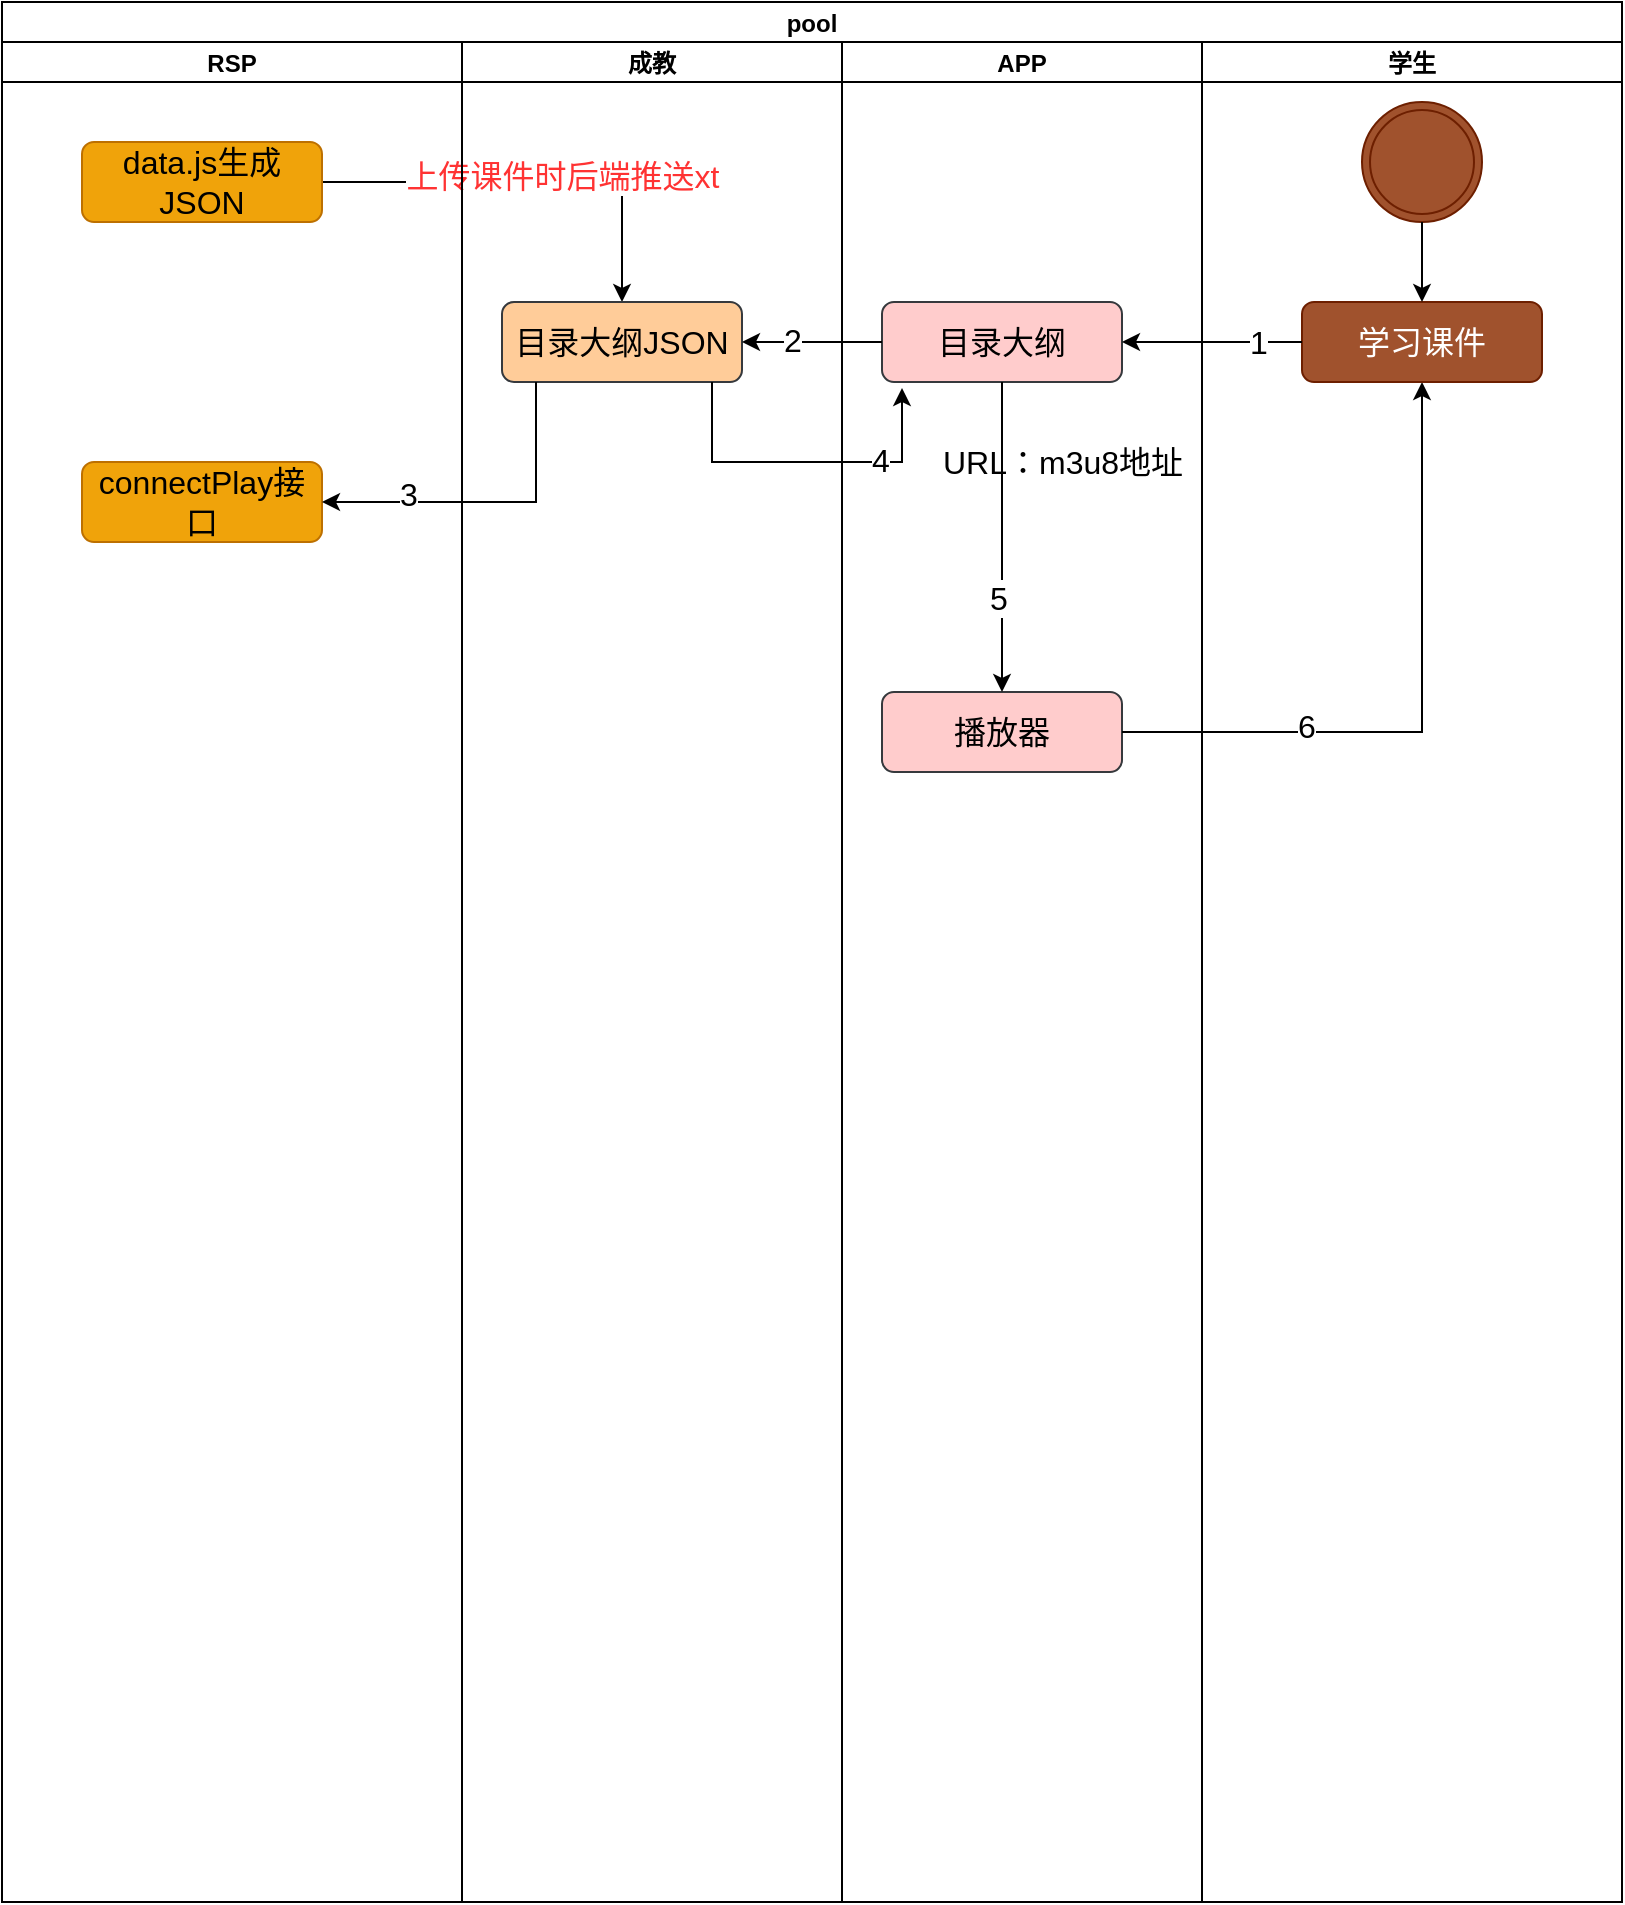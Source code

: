 <mxfile version="17.4.2" type="github" pages="2">
  <diagram id="uru9vWaJZVy2WStaJyd-" name="中心化前">
    <mxGraphModel dx="1182" dy="732" grid="1" gridSize="10" guides="1" tooltips="1" connect="1" arrows="1" fold="1" page="1" pageScale="1" pageWidth="850" pageHeight="1100" math="0" shadow="0">
      <root>
        <mxCell id="0" />
        <mxCell id="1" parent="0" />
        <mxCell id="kRNR0OF8YTdY22zpzSEZ-10" value="pool" style="swimlane;childLayout=stackLayout;resizeParent=1;resizeParentMax=0;startSize=20;" parent="1" vertex="1">
          <mxGeometry x="90" y="130" width="810" height="950" as="geometry" />
        </mxCell>
        <mxCell id="kRNR0OF8YTdY22zpzSEZ-11" value="RSP" style="swimlane;startSize=20;" parent="kRNR0OF8YTdY22zpzSEZ-10" vertex="1">
          <mxGeometry y="20" width="230" height="930" as="geometry" />
        </mxCell>
        <mxCell id="kRNR0OF8YTdY22zpzSEZ-32" value="connectPlay接口" style="rounded=1;whiteSpace=wrap;html=1;fontSize=16;fillColor=#f0a30a;fontColor=#000000;strokeColor=#BD7000;" parent="kRNR0OF8YTdY22zpzSEZ-11" vertex="1">
          <mxGeometry x="40" y="210" width="120" height="40" as="geometry" />
        </mxCell>
        <mxCell id="O9fULcuAvFOEzsl4sqG0-2" value="" style="endArrow=classic;html=1;rounded=0;fontSize=16;fontColor=#FF3333;entryX=0.5;entryY=0;entryDx=0;entryDy=0;" edge="1" parent="kRNR0OF8YTdY22zpzSEZ-11" target="kRNR0OF8YTdY22zpzSEZ-24">
          <mxGeometry width="50" height="50" relative="1" as="geometry">
            <mxPoint x="160" y="70" as="sourcePoint" />
            <mxPoint x="210" y="20" as="targetPoint" />
            <Array as="points">
              <mxPoint x="310" y="70" />
            </Array>
          </mxGeometry>
        </mxCell>
        <mxCell id="KUBY9VWFVFdGw8IkFwU1-2" value="上传课件时后端推送xt" style="edgeLabel;html=1;align=center;verticalAlign=middle;resizable=0;points=[];fontSize=16;fontColor=#FF3333;" vertex="1" connectable="0" parent="O9fULcuAvFOEzsl4sqG0-2">
          <mxGeometry x="0.143" y="3" relative="1" as="geometry">
            <mxPoint as="offset" />
          </mxGeometry>
        </mxCell>
        <mxCell id="kRNR0OF8YTdY22zpzSEZ-12" value="成教" style="swimlane;startSize=20;" parent="kRNR0OF8YTdY22zpzSEZ-10" vertex="1">
          <mxGeometry x="230" y="20" width="190" height="930" as="geometry" />
        </mxCell>
        <mxCell id="kRNR0OF8YTdY22zpzSEZ-24" value="目录大纲JSON" style="rounded=1;whiteSpace=wrap;html=1;fontSize=16;fillColor=#ffcc99;strokeColor=#36393d;" parent="kRNR0OF8YTdY22zpzSEZ-12" vertex="1">
          <mxGeometry x="20" y="130" width="120" height="40" as="geometry" />
        </mxCell>
        <mxCell id="kRNR0OF8YTdY22zpzSEZ-13" value="APP" style="swimlane;startSize=20;" parent="kRNR0OF8YTdY22zpzSEZ-10" vertex="1">
          <mxGeometry x="420" y="20" width="180" height="930" as="geometry">
            <mxRectangle x="230" y="20" width="30" height="680" as="alternateBounds" />
          </mxGeometry>
        </mxCell>
        <mxCell id="kRNR0OF8YTdY22zpzSEZ-22" value="目录大纲" style="rounded=1;whiteSpace=wrap;html=1;fontSize=16;fillColor=#ffcccc;strokeColor=#36393d;" parent="kRNR0OF8YTdY22zpzSEZ-13" vertex="1">
          <mxGeometry x="20" y="130" width="120" height="40" as="geometry" />
        </mxCell>
        <mxCell id="kRNR0OF8YTdY22zpzSEZ-25" value="播放器" style="rounded=1;whiteSpace=wrap;html=1;fontSize=16;fillColor=#ffcccc;strokeColor=#36393d;" parent="kRNR0OF8YTdY22zpzSEZ-13" vertex="1">
          <mxGeometry x="20" y="325" width="120" height="40" as="geometry" />
        </mxCell>
        <mxCell id="kRNR0OF8YTdY22zpzSEZ-26" value="" style="endArrow=classic;html=1;rounded=0;fontSize=16;entryX=0.5;entryY=0;entryDx=0;entryDy=0;" parent="kRNR0OF8YTdY22zpzSEZ-13" target="kRNR0OF8YTdY22zpzSEZ-25" edge="1">
          <mxGeometry width="50" height="50" relative="1" as="geometry">
            <mxPoint x="80" y="170" as="sourcePoint" />
            <mxPoint x="130" y="120" as="targetPoint" />
          </mxGeometry>
        </mxCell>
        <mxCell id="1svYh-Q59Pr18d9B5f4D-5" value="5" style="edgeLabel;html=1;align=center;verticalAlign=middle;resizable=0;points=[];fontSize=16;fontColor=#000000;" parent="kRNR0OF8YTdY22zpzSEZ-26" vertex="1" connectable="0">
          <mxGeometry x="0.394" y="-2" relative="1" as="geometry">
            <mxPoint as="offset" />
          </mxGeometry>
        </mxCell>
        <mxCell id="kRNR0OF8YTdY22zpzSEZ-27" value="URL：m3u8地址" style="text;html=1;align=center;verticalAlign=middle;resizable=0;points=[];autosize=1;strokeColor=none;fillColor=none;fontSize=16;" parent="kRNR0OF8YTdY22zpzSEZ-13" vertex="1">
          <mxGeometry x="40" y="200" width="140" height="20" as="geometry" />
        </mxCell>
        <mxCell id="kRNR0OF8YTdY22zpzSEZ-29" value="" style="endArrow=classic;html=1;rounded=0;fontSize=16;entryX=1;entryY=0.5;entryDx=0;entryDy=0;" parent="kRNR0OF8YTdY22zpzSEZ-13" target="kRNR0OF8YTdY22zpzSEZ-24" edge="1">
          <mxGeometry width="50" height="50" relative="1" as="geometry">
            <mxPoint x="20" y="150" as="sourcePoint" />
            <mxPoint x="70" y="100" as="targetPoint" />
          </mxGeometry>
        </mxCell>
        <mxCell id="1svYh-Q59Pr18d9B5f4D-2" value="2" style="edgeLabel;html=1;align=center;verticalAlign=middle;resizable=0;points=[];fontSize=16;fontColor=#000000;" parent="kRNR0OF8YTdY22zpzSEZ-29" vertex="1" connectable="0">
          <mxGeometry x="0.286" y="-1" relative="1" as="geometry">
            <mxPoint as="offset" />
          </mxGeometry>
        </mxCell>
        <mxCell id="kRNR0OF8YTdY22zpzSEZ-33" value="" style="endArrow=classic;html=1;rounded=0;fontSize=16;entryX=1;entryY=0.5;entryDx=0;entryDy=0;" parent="kRNR0OF8YTdY22zpzSEZ-10" target="kRNR0OF8YTdY22zpzSEZ-32" edge="1">
          <mxGeometry width="50" height="50" relative="1" as="geometry">
            <mxPoint x="267" y="190" as="sourcePoint" />
            <mxPoint x="370" y="240" as="targetPoint" />
            <Array as="points">
              <mxPoint x="267" y="250" />
            </Array>
          </mxGeometry>
        </mxCell>
        <mxCell id="1svYh-Q59Pr18d9B5f4D-1" value="3" style="edgeLabel;html=1;align=center;verticalAlign=middle;resizable=0;points=[];fontSize=16;fontColor=#000000;" parent="kRNR0OF8YTdY22zpzSEZ-33" vertex="1" connectable="0">
          <mxGeometry x="0.485" y="-4" relative="1" as="geometry">
            <mxPoint as="offset" />
          </mxGeometry>
        </mxCell>
        <mxCell id="kRNR0OF8YTdY22zpzSEZ-31" value="" style="endArrow=classic;html=1;rounded=0;fontSize=16;entryX=0.5;entryY=1;entryDx=0;entryDy=0;exitX=1;exitY=0.5;exitDx=0;exitDy=0;" parent="kRNR0OF8YTdY22zpzSEZ-10" source="kRNR0OF8YTdY22zpzSEZ-25" target="kRNR0OF8YTdY22zpzSEZ-21" edge="1">
          <mxGeometry width="50" height="50" relative="1" as="geometry">
            <mxPoint x="530" y="190" as="sourcePoint" />
            <mxPoint x="580" y="140" as="targetPoint" />
            <Array as="points">
              <mxPoint x="710" y="365" />
              <mxPoint x="710" y="210" />
            </Array>
          </mxGeometry>
        </mxCell>
        <mxCell id="1svYh-Q59Pr18d9B5f4D-4" value="6" style="edgeLabel;html=1;align=center;verticalAlign=middle;resizable=0;points=[];fontSize=16;fontColor=#000000;" parent="kRNR0OF8YTdY22zpzSEZ-31" vertex="1" connectable="0">
          <mxGeometry x="-0.434" y="3" relative="1" as="geometry">
            <mxPoint as="offset" />
          </mxGeometry>
        </mxCell>
        <mxCell id="kRNR0OF8YTdY22zpzSEZ-19" value="学生" style="swimlane;startSize=20;" parent="kRNR0OF8YTdY22zpzSEZ-10" vertex="1">
          <mxGeometry x="600" y="20" width="210" height="930" as="geometry" />
        </mxCell>
        <mxCell id="kRNR0OF8YTdY22zpzSEZ-21" value="学习课件" style="rounded=1;whiteSpace=wrap;html=1;fontSize=16;fillColor=#a0522d;fontColor=#ffffff;strokeColor=#6D1F00;" parent="kRNR0OF8YTdY22zpzSEZ-19" vertex="1">
          <mxGeometry x="50" y="130" width="120" height="40" as="geometry" />
        </mxCell>
        <mxCell id="kRNR0OF8YTdY22zpzSEZ-23" value="" style="endArrow=classic;html=1;rounded=0;entryX=1;entryY=0.5;entryDx=0;entryDy=0;" parent="kRNR0OF8YTdY22zpzSEZ-19" target="kRNR0OF8YTdY22zpzSEZ-22" edge="1">
          <mxGeometry width="50" height="50" relative="1" as="geometry">
            <mxPoint x="50" y="150" as="sourcePoint" />
            <mxPoint x="100" y="100" as="targetPoint" />
          </mxGeometry>
        </mxCell>
        <mxCell id="1svYh-Q59Pr18d9B5f4D-3" value="1" style="edgeLabel;html=1;align=center;verticalAlign=middle;resizable=0;points=[];fontSize=16;fontColor=#000000;" parent="kRNR0OF8YTdY22zpzSEZ-23" vertex="1" connectable="0">
          <mxGeometry x="-0.511" relative="1" as="geometry">
            <mxPoint as="offset" />
          </mxGeometry>
        </mxCell>
        <mxCell id="sdYNH2YNu2w2Xoyuo1pE-1" value="" style="ellipse;shape=doubleEllipse;whiteSpace=wrap;html=1;aspect=fixed;fontSize=16;fillColor=#a0522d;fontColor=#ffffff;strokeColor=#6D1F00;" vertex="1" parent="kRNR0OF8YTdY22zpzSEZ-19">
          <mxGeometry x="80" y="30" width="60" height="60" as="geometry" />
        </mxCell>
        <mxCell id="sdYNH2YNu2w2Xoyuo1pE-2" value="" style="endArrow=classic;html=1;rounded=0;fontSize=16;fontColor=#FF3333;" edge="1" parent="kRNR0OF8YTdY22zpzSEZ-19" target="kRNR0OF8YTdY22zpzSEZ-21">
          <mxGeometry width="50" height="50" relative="1" as="geometry">
            <mxPoint x="110" y="90" as="sourcePoint" />
            <mxPoint x="160" y="40" as="targetPoint" />
          </mxGeometry>
        </mxCell>
        <mxCell id="kRNR0OF8YTdY22zpzSEZ-30" value="" style="endArrow=classic;html=1;rounded=0;fontSize=16;exitX=0.875;exitY=1;exitDx=0;exitDy=0;exitPerimeter=0;" parent="1" source="kRNR0OF8YTdY22zpzSEZ-24" edge="1">
          <mxGeometry width="50" height="50" relative="1" as="geometry">
            <mxPoint x="400" y="320" as="sourcePoint" />
            <mxPoint x="540" y="323" as="targetPoint" />
            <Array as="points">
              <mxPoint x="445" y="360" />
              <mxPoint x="470" y="360" />
              <mxPoint x="490" y="360" />
              <mxPoint x="540" y="360" />
            </Array>
          </mxGeometry>
        </mxCell>
        <mxCell id="1svYh-Q59Pr18d9B5f4D-6" value="4" style="edgeLabel;html=1;align=center;verticalAlign=middle;resizable=0;points=[];fontSize=16;fontColor=#000000;" parent="kRNR0OF8YTdY22zpzSEZ-30" vertex="1" connectable="0">
          <mxGeometry x="0.442" y="1" relative="1" as="geometry">
            <mxPoint as="offset" />
          </mxGeometry>
        </mxCell>
        <mxCell id="O9fULcuAvFOEzsl4sqG0-1" value="data.js生成JSON" style="rounded=1;whiteSpace=wrap;html=1;fontSize=16;fillColor=#f0a30a;strokeColor=#BD7000;fontColor=#000000;" vertex="1" parent="1">
          <mxGeometry x="130" y="200" width="120" height="40" as="geometry" />
        </mxCell>
      </root>
    </mxGraphModel>
  </diagram>
  <diagram id="giztfc1IRxYqYgYhi5p3" name="中心化后">
    <mxGraphModel dx="1182" dy="732" grid="1" gridSize="10" guides="1" tooltips="1" connect="1" arrows="1" fold="1" page="1" pageScale="1" pageWidth="850" pageHeight="1100" math="0" shadow="0">
      <root>
        <mxCell id="0" />
        <mxCell id="1" parent="0" />
        <mxCell id="Po8hCObVcjZqqMwq0fd3-1" value="pool" style="swimlane;childLayout=stackLayout;resizeParent=1;resizeParentMax=0;startSize=20;fillColor=#fad7ac;strokeColor=#b46504;" parent="1" vertex="1">
          <mxGeometry x="90" y="130" width="940" height="1461.5" as="geometry" />
        </mxCell>
        <mxCell id="Po8hCObVcjZqqMwq0fd3-2" value="RSP" style="swimlane;startSize=20;fillColor=#f0a30a;fontColor=#000000;strokeColor=#BD7000;" parent="Po8hCObVcjZqqMwq0fd3-1" vertex="1">
          <mxGeometry y="20" width="230" height="1441.5" as="geometry" />
        </mxCell>
        <mxCell id="Po8hCObVcjZqqMwq0fd3-3" value="connectPlay接口" style="rounded=1;whiteSpace=wrap;html=1;fontSize=16;fillColor=#f0a30a;strokeColor=#BD7000;fontColor=#000000;" parent="Po8hCObVcjZqqMwq0fd3-2" vertex="1">
          <mxGeometry x="40" y="210" width="120" height="40" as="geometry" />
        </mxCell>
        <mxCell id="Po8hCObVcjZqqMwq0fd3-4" value="token接口" style="rounded=1;whiteSpace=wrap;html=1;fontSize=16;fillColor=#f0a30a;strokeColor=#BD7000;fontColor=#000000;" parent="Po8hCObVcjZqqMwq0fd3-2" vertex="1">
          <mxGeometry x="40" y="290" width="120" height="40" as="geometry" />
        </mxCell>
        <mxCell id="qkWlC5fajE1eJnTLpv7a-22" value="验证接口" style="rounded=1;whiteSpace=wrap;html=1;fontSize=16;fillColor=#f0a30a;strokeColor=#BD7000;fontColor=#000000;" parent="Po8hCObVcjZqqMwq0fd3-2" vertex="1">
          <mxGeometry x="40" y="570" width="120" height="40" as="geometry" />
        </mxCell>
        <mxCell id="qkWlC5fajE1eJnTLpv7a-25" value="判断" style="rhombus;whiteSpace=wrap;html=1;fontSize=16;fillColor=#f0a30a;strokeColor=#BD7000;fontColor=#000000;" parent="Po8hCObVcjZqqMwq0fd3-2" vertex="1">
          <mxGeometry x="70" y="670" width="80" height="80" as="geometry" />
        </mxCell>
        <mxCell id="qkWlC5fajE1eJnTLpv7a-24" value="" style="endArrow=classic;html=1;rounded=0;fontSize=16;fontColor=#FF3333;exitX=0.558;exitY=1.1;exitDx=0;exitDy=0;exitPerimeter=0;" parent="Po8hCObVcjZqqMwq0fd3-2" source="qkWlC5fajE1eJnTLpv7a-22" target="qkWlC5fajE1eJnTLpv7a-25" edge="1">
          <mxGeometry width="50" height="50" relative="1" as="geometry">
            <mxPoint x="270" y="730" as="sourcePoint" />
            <mxPoint x="320" y="680" as="targetPoint" />
          </mxGeometry>
        </mxCell>
        <mxCell id="qkWlC5fajE1eJnTLpv7a-29" value="" style="endArrow=classic;html=1;rounded=0;fontSize=16;fontColor=#FF3333;entryX=0.724;entryY=1.075;entryDx=0;entryDy=0;entryPerimeter=0;" parent="Po8hCObVcjZqqMwq0fd3-2" target="Po8hCObVcjZqqMwq0fd3-12" edge="1">
          <mxGeometry width="50" height="50" relative="1" as="geometry">
            <mxPoint x="110" y="750" as="sourcePoint" />
            <mxPoint x="640" y="540" as="targetPoint" />
            <Array as="points">
              <mxPoint x="640" y="750" />
            </Array>
          </mxGeometry>
        </mxCell>
        <mxCell id="qkWlC5fajE1eJnTLpv7a-30" value="FASE" style="edgeLabel;html=1;align=center;verticalAlign=middle;resizable=0;points=[];fontSize=16;fontColor=#000000;" parent="qkWlC5fajE1eJnTLpv7a-29" vertex="1" connectable="0">
          <mxGeometry x="-0.552" y="1" relative="1" as="geometry">
            <mxPoint as="offset" />
          </mxGeometry>
        </mxCell>
        <mxCell id="qkWlC5fajE1eJnTLpv7a-31" value="URL：空的播放地址" style="edgeLabel;html=1;align=center;verticalAlign=middle;resizable=0;points=[];fontSize=16;fontColor=#000000;" parent="qkWlC5fajE1eJnTLpv7a-29" vertex="1" connectable="0">
          <mxGeometry x="-0.191" y="2" relative="1" as="geometry">
            <mxPoint as="offset" />
          </mxGeometry>
        </mxCell>
        <mxCell id="txtTSe-9MEZv2fITQQTu-24" value="9" style="edgeLabel;html=1;align=center;verticalAlign=middle;resizable=0;points=[];fontSize=16;" vertex="1" connectable="0" parent="qkWlC5fajE1eJnTLpv7a-29">
          <mxGeometry x="-0.786" y="2" relative="1" as="geometry">
            <mxPoint as="offset" />
          </mxGeometry>
        </mxCell>
        <mxCell id="txtTSe-9MEZv2fITQQTu-5" value="生成token接口" style="rounded=1;whiteSpace=wrap;html=1;fontSize=16;fillColor=#f0a30a;strokeColor=#BD7000;fontColor=#000000;" vertex="1" parent="Po8hCObVcjZqqMwq0fd3-2">
          <mxGeometry x="70" y="910" width="120" height="40" as="geometry" />
        </mxCell>
        <mxCell id="txtTSe-9MEZv2fITQQTu-11" value="data.js生成JSON" style="rounded=1;whiteSpace=wrap;html=1;fontSize=16;fillColor=#f0a30a;strokeColor=#BD7000;fontColor=#000000;" vertex="1" parent="Po8hCObVcjZqqMwq0fd3-2">
          <mxGeometry x="40" y="50" width="120" height="40" as="geometry" />
        </mxCell>
        <mxCell id="txtTSe-9MEZv2fITQQTu-12" value="" style="endArrow=classic;html=1;rounded=0;fontSize=16;entryX=0.5;entryY=0;entryDx=0;entryDy=0;" edge="1" parent="Po8hCObVcjZqqMwq0fd3-2" target="Po8hCObVcjZqqMwq0fd3-7">
          <mxGeometry width="50" height="50" relative="1" as="geometry">
            <mxPoint x="160" y="70" as="sourcePoint" />
            <mxPoint x="310" y="120" as="targetPoint" />
            <Array as="points">
              <mxPoint x="310" y="70" />
            </Array>
          </mxGeometry>
        </mxCell>
        <mxCell id="txtTSe-9MEZv2fITQQTu-13" value="&lt;font color=&quot;#ff3333&quot;&gt;上传课件时后端推送&lt;/font&gt;" style="edgeLabel;html=1;align=center;verticalAlign=middle;resizable=0;points=[];fontSize=16;" vertex="1" connectable="0" parent="txtTSe-9MEZv2fITQQTu-12">
          <mxGeometry x="-0.009" y="2" relative="1" as="geometry">
            <mxPoint as="offset" />
          </mxGeometry>
        </mxCell>
        <mxCell id="Po8hCObVcjZqqMwq0fd3-6" value="成教" style="swimlane;startSize=20;fontSize=14;fillColor=#fad7ac;strokeColor=#b46504;" parent="Po8hCObVcjZqqMwq0fd3-1" vertex="1">
          <mxGeometry x="230" y="20" width="190" height="1441.5" as="geometry" />
        </mxCell>
        <mxCell id="Po8hCObVcjZqqMwq0fd3-7" value="目录大纲JSON" style="rounded=1;whiteSpace=wrap;html=1;fontSize=16;fillColor=#fad7ac;strokeColor=#b46504;" parent="Po8hCObVcjZqqMwq0fd3-6" vertex="1">
          <mxGeometry x="20" y="130" width="120" height="40" as="geometry" />
        </mxCell>
        <mxCell id="qkWlC5fajE1eJnTLpv7a-15" value="" style="endArrow=classic;html=1;rounded=0;fontSize=16;fontColor=#FF3333;entryX=0.85;entryY=-0.075;entryDx=0;entryDy=0;entryPerimeter=0;" parent="Po8hCObVcjZqqMwq0fd3-6" target="qkWlC5fajE1eJnTLpv7a-5" edge="1">
          <mxGeometry width="50" height="50" relative="1" as="geometry">
            <mxPoint x="100" y="175" as="sourcePoint" />
            <mxPoint x="150" y="125" as="targetPoint" />
            <Array as="points">
              <mxPoint x="100" y="200" />
              <mxPoint x="350" y="200" />
              <mxPoint x="350" y="240" />
              <mxPoint x="303" y="240" />
            </Array>
          </mxGeometry>
        </mxCell>
        <mxCell id="txtTSe-9MEZv2fITQQTu-19" value="6" style="edgeLabel;html=1;align=center;verticalAlign=middle;resizable=0;points=[];fontSize=16;" vertex="1" connectable="0" parent="qkWlC5fajE1eJnTLpv7a-15">
          <mxGeometry x="-0.169" y="-1" relative="1" as="geometry">
            <mxPoint as="offset" />
          </mxGeometry>
        </mxCell>
        <mxCell id="txtTSe-9MEZv2fITQQTu-1" value="token接口" style="rounded=1;whiteSpace=wrap;html=1;fontSize=16;fillColor=#fad7ac;strokeColor=#b46504;" vertex="1" parent="Po8hCObVcjZqqMwq0fd3-6">
          <mxGeometry x="35" y="850" width="120" height="40" as="geometry" />
        </mxCell>
        <mxCell id="txtTSe-9MEZv2fITQQTu-6" value="" style="endArrow=classic;html=1;rounded=0;fontSize=16;entryX=0.5;entryY=0;entryDx=0;entryDy=0;" edge="1" parent="Po8hCObVcjZqqMwq0fd3-6" target="txtTSe-9MEZv2fITQQTu-5">
          <mxGeometry width="50" height="50" relative="1" as="geometry">
            <mxPoint x="30" y="870" as="sourcePoint" />
            <mxPoint x="-100" y="880" as="targetPoint" />
            <Array as="points">
              <mxPoint x="-100" y="870" />
            </Array>
          </mxGeometry>
        </mxCell>
        <mxCell id="txtTSe-9MEZv2fITQQTu-26" value="11" style="edgeLabel;html=1;align=center;verticalAlign=middle;resizable=0;points=[];fontSize=16;" vertex="1" connectable="0" parent="txtTSe-9MEZv2fITQQTu-6">
          <mxGeometry x="-0.071" y="2" relative="1" as="geometry">
            <mxPoint as="offset" />
          </mxGeometry>
        </mxCell>
        <mxCell id="txtTSe-9MEZv2fITQQTu-7" value="" style="endArrow=classic;html=1;rounded=0;fontSize=16;entryX=0.5;entryY=1;entryDx=0;entryDy=0;" edge="1" parent="Po8hCObVcjZqqMwq0fd3-6" target="txtTSe-9MEZv2fITQQTu-1">
          <mxGeometry width="50" height="50" relative="1" as="geometry">
            <mxPoint x="-40" y="930" as="sourcePoint" />
            <mxPoint x="10" y="880" as="targetPoint" />
            <Array as="points">
              <mxPoint x="95" y="930" />
            </Array>
          </mxGeometry>
        </mxCell>
        <mxCell id="txtTSe-9MEZv2fITQQTu-27" value="12" style="edgeLabel;html=1;align=center;verticalAlign=middle;resizable=0;points=[];fontSize=16;" vertex="1" connectable="0" parent="txtTSe-9MEZv2fITQQTu-7">
          <mxGeometry x="-0.029" y="1" relative="1" as="geometry">
            <mxPoint as="offset" />
          </mxGeometry>
        </mxCell>
        <mxCell id="Po8hCObVcjZqqMwq0fd3-17" value="" style="endArrow=classic;html=1;rounded=0;fontSize=16;entryX=1;entryY=0.5;entryDx=0;entryDy=0;" parent="Po8hCObVcjZqqMwq0fd3-1" target="Po8hCObVcjZqqMwq0fd3-3" edge="1">
          <mxGeometry width="50" height="50" relative="1" as="geometry">
            <mxPoint x="267" y="190" as="sourcePoint" />
            <mxPoint x="370" y="240" as="targetPoint" />
            <Array as="points">
              <mxPoint x="267" y="250" />
            </Array>
          </mxGeometry>
        </mxCell>
        <mxCell id="txtTSe-9MEZv2fITQQTu-16" value="3" style="edgeLabel;html=1;align=center;verticalAlign=middle;resizable=0;points=[];fontSize=16;" vertex="1" connectable="0" parent="Po8hCObVcjZqqMwq0fd3-17">
          <mxGeometry x="0.533" relative="1" as="geometry">
            <mxPoint as="offset" />
          </mxGeometry>
        </mxCell>
        <mxCell id="Po8hCObVcjZqqMwq0fd3-18" value="" style="endArrow=classic;html=1;rounded=0;fontSize=16;exitX=0.25;exitY=1;exitDx=0;exitDy=0;entryX=1;entryY=0.5;entryDx=0;entryDy=0;" parent="Po8hCObVcjZqqMwq0fd3-1" source="Po8hCObVcjZqqMwq0fd3-7" target="Po8hCObVcjZqqMwq0fd3-4" edge="1">
          <mxGeometry width="50" height="50" relative="1" as="geometry">
            <mxPoint x="300" y="330" as="sourcePoint" />
            <mxPoint x="350" y="280" as="targetPoint" />
            <Array as="points">
              <mxPoint x="280" y="330" />
            </Array>
          </mxGeometry>
        </mxCell>
        <mxCell id="txtTSe-9MEZv2fITQQTu-17" value="4" style="edgeLabel;html=1;align=center;verticalAlign=middle;resizable=0;points=[];fontSize=16;" vertex="1" connectable="0" parent="Po8hCObVcjZqqMwq0fd3-18">
          <mxGeometry x="0.677" y="1" relative="1" as="geometry">
            <mxPoint as="offset" />
          </mxGeometry>
        </mxCell>
        <mxCell id="Po8hCObVcjZqqMwq0fd3-10" value="APP" style="swimlane;startSize=20;fillColor=#fad9d5;strokeColor=#FF3333;" parent="Po8hCObVcjZqqMwq0fd3-1" vertex="1">
          <mxGeometry x="420" y="20" width="310" height="1441.5" as="geometry">
            <mxRectangle x="230" y="20" width="30" height="680" as="alternateBounds" />
          </mxGeometry>
        </mxCell>
        <mxCell id="Po8hCObVcjZqqMwq0fd3-11" value="目录大纲" style="rounded=1;whiteSpace=wrap;html=1;fontSize=16;fillColor=#fad9d5;strokeColor=#ae4132;" parent="Po8hCObVcjZqqMwq0fd3-10" vertex="1">
          <mxGeometry x="170" y="290" width="120" height="40" as="geometry" />
        </mxCell>
        <mxCell id="Po8hCObVcjZqqMwq0fd3-12" value="播放器" style="rounded=1;whiteSpace=wrap;html=1;fontSize=16;fillColor=#fad9d5;strokeColor=#ae4132;" parent="Po8hCObVcjZqqMwq0fd3-10" vertex="1">
          <mxGeometry x="10" y="490" width="290" height="40" as="geometry" />
        </mxCell>
        <mxCell id="qkWlC5fajE1eJnTLpv7a-5" value="token" style="rounded=1;whiteSpace=wrap;html=1;fontSize=16;fillColor=#fad9d5;strokeColor=#ae4132;" parent="Po8hCObVcjZqqMwq0fd3-10" vertex="1">
          <mxGeometry x="9" y="290" width="120" height="40" as="geometry" />
        </mxCell>
        <mxCell id="qkWlC5fajE1eJnTLpv7a-16" value="" style="endArrow=classic;html=1;rounded=0;fontSize=16;fontColor=#FF3333;entryX=0.25;entryY=0;entryDx=0;entryDy=0;" parent="Po8hCObVcjZqqMwq0fd3-10" target="Po8hCObVcjZqqMwq0fd3-11" edge="1">
          <mxGeometry width="50" height="50" relative="1" as="geometry">
            <mxPoint x="160" y="240" as="sourcePoint" />
            <mxPoint x="200" y="280" as="targetPoint" />
            <Array as="points">
              <mxPoint x="160" y="240" />
              <mxPoint x="200" y="240" />
            </Array>
          </mxGeometry>
        </mxCell>
        <mxCell id="qkWlC5fajE1eJnTLpv7a-17" value="" style="endArrow=classic;html=1;rounded=0;fontSize=16;fontColor=#FF3333;" parent="Po8hCObVcjZqqMwq0fd3-10" edge="1">
          <mxGeometry width="50" height="50" relative="1" as="geometry">
            <mxPoint x="90" y="330" as="sourcePoint" />
            <mxPoint x="150" y="490" as="targetPoint" />
            <Array as="points">
              <mxPoint x="90" y="440" />
              <mxPoint x="150" y="440" />
            </Array>
          </mxGeometry>
        </mxCell>
        <mxCell id="qkWlC5fajE1eJnTLpv7a-19" value="token" style="edgeLabel;html=1;align=center;verticalAlign=middle;resizable=0;points=[];fontSize=16;fontColor=#000000;" parent="qkWlC5fajE1eJnTLpv7a-17" vertex="1" connectable="0">
          <mxGeometry x="-0.618" y="-3" relative="1" as="geometry">
            <mxPoint as="offset" />
          </mxGeometry>
        </mxCell>
        <mxCell id="qkWlC5fajE1eJnTLpv7a-18" value="" style="endArrow=classic;html=1;rounded=0;fontSize=16;fontColor=#FF3333;exitX=0.5;exitY=1;exitDx=0;exitDy=0;" parent="Po8hCObVcjZqqMwq0fd3-10" source="Po8hCObVcjZqqMwq0fd3-11" edge="1">
          <mxGeometry width="50" height="50" relative="1" as="geometry">
            <mxPoint x="220" y="425" as="sourcePoint" />
            <mxPoint x="150" y="490" as="targetPoint" />
            <Array as="points">
              <mxPoint x="230" y="440" />
              <mxPoint x="150" y="440" />
            </Array>
          </mxGeometry>
        </mxCell>
        <mxCell id="qkWlC5fajE1eJnTLpv7a-21" value="URL：虚拟的m3u8" style="edgeLabel;html=1;align=center;verticalAlign=middle;resizable=0;points=[];fontSize=16;fontColor=#000000;" parent="qkWlC5fajE1eJnTLpv7a-18" vertex="1" connectable="0">
          <mxGeometry x="-0.708" y="-2" relative="1" as="geometry">
            <mxPoint as="offset" />
          </mxGeometry>
        </mxCell>
        <mxCell id="qkWlC5fajE1eJnTLpv7a-23" value="" style="endArrow=classic;html=1;rounded=0;fontSize=16;fontColor=#FF3333;entryX=1;entryY=0.5;entryDx=0;entryDy=0;" parent="Po8hCObVcjZqqMwq0fd3-10" target="qkWlC5fajE1eJnTLpv7a-22" edge="1">
          <mxGeometry width="50" height="50" relative="1" as="geometry">
            <mxPoint x="150" y="530" as="sourcePoint" />
            <mxPoint x="200" y="480" as="targetPoint" />
            <Array as="points">
              <mxPoint x="150" y="590" />
            </Array>
          </mxGeometry>
        </mxCell>
        <mxCell id="txtTSe-9MEZv2fITQQTu-22" value="8" style="edgeLabel;html=1;align=center;verticalAlign=middle;resizable=0;points=[];fontSize=16;" vertex="1" connectable="0" parent="qkWlC5fajE1eJnTLpv7a-23">
          <mxGeometry x="0.234" relative="1" as="geometry">
            <mxPoint as="offset" />
          </mxGeometry>
        </mxCell>
        <mxCell id="txtTSe-9MEZv2fITQQTu-2" value="" style="endArrow=classic;html=1;rounded=0;entryX=1;entryY=0.5;entryDx=0;entryDy=0;fontSize=16;" edge="1" parent="Po8hCObVcjZqqMwq0fd3-10" target="txtTSe-9MEZv2fITQQTu-1">
          <mxGeometry width="50" height="50" relative="1" as="geometry">
            <mxPoint x="260" y="530" as="sourcePoint" />
            <mxPoint x="310" y="480" as="targetPoint" />
            <Array as="points">
              <mxPoint x="260" y="870" />
            </Array>
          </mxGeometry>
        </mxCell>
        <mxCell id="txtTSe-9MEZv2fITQQTu-4" value="token过期" style="edgeLabel;html=1;align=center;verticalAlign=middle;resizable=0;points=[];fontSize=16;" vertex="1" connectable="0" parent="txtTSe-9MEZv2fITQQTu-2">
          <mxGeometry x="0.729" y="-1" relative="1" as="geometry">
            <mxPoint as="offset" />
          </mxGeometry>
        </mxCell>
        <mxCell id="txtTSe-9MEZv2fITQQTu-25" value="10" style="edgeLabel;html=1;align=center;verticalAlign=middle;resizable=0;points=[];fontSize=16;" vertex="1" connectable="0" parent="txtTSe-9MEZv2fITQQTu-2">
          <mxGeometry x="0.386" y="-2" relative="1" as="geometry">
            <mxPoint as="offset" />
          </mxGeometry>
        </mxCell>
        <mxCell id="txtTSe-9MEZv2fITQQTu-21" value="7" style="text;html=1;strokeColor=none;fillColor=none;align=center;verticalAlign=middle;whiteSpace=wrap;rounded=0;fontSize=16;" vertex="1" parent="Po8hCObVcjZqqMwq0fd3-10">
          <mxGeometry x="140" y="450" width="60" height="30" as="geometry" />
        </mxCell>
        <mxCell id="Po8hCObVcjZqqMwq0fd3-20" value="学生" style="swimlane;startSize=20;fillColor=#a0522d;fontColor=#ffffff;strokeColor=#6D1F00;" parent="Po8hCObVcjZqqMwq0fd3-1" vertex="1">
          <mxGeometry x="730" y="20" width="210" height="1441.5" as="geometry" />
        </mxCell>
        <mxCell id="Po8hCObVcjZqqMwq0fd3-21" value="学习课件" style="rounded=1;whiteSpace=wrap;html=1;fontSize=16;fillColor=#a0522d;fontColor=#ffffff;strokeColor=#6D1F00;" parent="Po8hCObVcjZqqMwq0fd3-20" vertex="1">
          <mxGeometry x="60" y="170" width="120" height="40" as="geometry" />
        </mxCell>
        <mxCell id="qkWlC5fajE1eJnTLpv7a-13" value="" style="endArrow=classic;html=1;rounded=0;fontSize=16;fontColor=#FF3333;entryX=0.75;entryY=0;entryDx=0;entryDy=0;" parent="Po8hCObVcjZqqMwq0fd3-20" target="Po8hCObVcjZqqMwq0fd3-11" edge="1">
          <mxGeometry width="50" height="50" relative="1" as="geometry">
            <mxPoint x="60" y="190" as="sourcePoint" />
            <mxPoint x="110" y="140" as="targetPoint" />
            <Array as="points">
              <mxPoint x="-50" y="190" />
            </Array>
          </mxGeometry>
        </mxCell>
        <mxCell id="txtTSe-9MEZv2fITQQTu-14" value="1" style="edgeLabel;html=1;align=center;verticalAlign=middle;resizable=0;points=[];fontSize=16;" vertex="1" connectable="0" parent="qkWlC5fajE1eJnTLpv7a-13">
          <mxGeometry x="-0.143" y="-1" relative="1" as="geometry">
            <mxPoint as="offset" />
          </mxGeometry>
        </mxCell>
        <mxCell id="qkWlC5fajE1eJnTLpv7a-14" value="" style="endArrow=classic;html=1;rounded=0;fontSize=16;fontColor=#FF3333;entryX=1;entryY=0.5;entryDx=0;entryDy=0;" parent="Po8hCObVcjZqqMwq0fd3-20" target="Po8hCObVcjZqqMwq0fd3-7" edge="1">
          <mxGeometry width="50" height="50" relative="1" as="geometry">
            <mxPoint x="-80" y="290" as="sourcePoint" />
            <mxPoint x="-420" y="120" as="targetPoint" />
            <Array as="points">
              <mxPoint x="-80" y="150" />
            </Array>
          </mxGeometry>
        </mxCell>
        <mxCell id="txtTSe-9MEZv2fITQQTu-15" value="2" style="edgeLabel;html=1;align=center;verticalAlign=middle;resizable=0;points=[];fontSize=16;" vertex="1" connectable="0" parent="qkWlC5fajE1eJnTLpv7a-14">
          <mxGeometry x="0.133" y="-2" relative="1" as="geometry">
            <mxPoint as="offset" />
          </mxGeometry>
        </mxCell>
        <mxCell id="txtTSe-9MEZv2fITQQTu-29" value="" style="ellipse;shape=doubleEllipse;whiteSpace=wrap;html=1;aspect=fixed;fontSize=16;fillColor=#a0522d;fontColor=#ffffff;strokeColor=#6D1F00;" vertex="1" parent="Po8hCObVcjZqqMwq0fd3-20">
          <mxGeometry x="90" y="30" width="60" height="60" as="geometry" />
        </mxCell>
        <mxCell id="txtTSe-9MEZv2fITQQTu-30" value="" style="endArrow=classic;html=1;rounded=0;fontSize=16;entryX=0.5;entryY=0;entryDx=0;entryDy=0;" edge="1" parent="Po8hCObVcjZqqMwq0fd3-20" target="Po8hCObVcjZqqMwq0fd3-21">
          <mxGeometry width="50" height="50" relative="1" as="geometry">
            <mxPoint x="120" y="90" as="sourcePoint" />
            <mxPoint x="170" y="40" as="targetPoint" />
          </mxGeometry>
        </mxCell>
        <mxCell id="Po8hCObVcjZqqMwq0fd3-25" value="" style="endArrow=classic;html=1;rounded=0;fontSize=16;fontColor=#FF3333;exitX=0.75;exitY=1;exitDx=0;exitDy=0;entryX=0.358;entryY=1.025;entryDx=0;entryDy=0;entryPerimeter=0;" parent="Po8hCObVcjZqqMwq0fd3-1" source="Po8hCObVcjZqqMwq0fd3-4" target="Po8hCObVcjZqqMwq0fd3-7" edge="1">
          <mxGeometry width="50" height="50" relative="1" as="geometry">
            <mxPoint x="310" y="280" as="sourcePoint" />
            <mxPoint x="360" y="230" as="targetPoint" />
            <Array as="points">
              <mxPoint x="130" y="390" />
              <mxPoint x="293" y="390" />
            </Array>
          </mxGeometry>
        </mxCell>
        <mxCell id="txtTSe-9MEZv2fITQQTu-18" value="5" style="edgeLabel;html=1;align=center;verticalAlign=middle;resizable=0;points=[];fontSize=16;" vertex="1" connectable="0" parent="Po8hCObVcjZqqMwq0fd3-25">
          <mxGeometry x="-0.463" y="3" relative="1" as="geometry">
            <mxPoint as="offset" />
          </mxGeometry>
        </mxCell>
        <mxCell id="qkWlC5fajE1eJnTLpv7a-26" value="" style="endArrow=classic;html=1;rounded=0;fontSize=16;fontColor=#FF3333;entryX=0.669;entryY=1.075;entryDx=0;entryDy=0;entryPerimeter=0;exitX=1;exitY=0.5;exitDx=0;exitDy=0;" parent="Po8hCObVcjZqqMwq0fd3-1" source="qkWlC5fajE1eJnTLpv7a-25" target="Po8hCObVcjZqqMwq0fd3-12" edge="1">
          <mxGeometry width="50" height="50" relative="1" as="geometry">
            <mxPoint x="140" y="740" as="sourcePoint" />
            <mxPoint x="190" y="690" as="targetPoint" />
            <Array as="points">
              <mxPoint x="624" y="730" />
            </Array>
          </mxGeometry>
        </mxCell>
        <mxCell id="qkWlC5fajE1eJnTLpv7a-27" value="TRUE" style="edgeLabel;html=1;align=center;verticalAlign=middle;resizable=0;points=[];fontSize=16;fontColor=#000000;" parent="qkWlC5fajE1eJnTLpv7a-26" vertex="1" connectable="0">
          <mxGeometry x="-0.591" y="-1" relative="1" as="geometry">
            <mxPoint as="offset" />
          </mxGeometry>
        </mxCell>
        <mxCell id="qkWlC5fajE1eJnTLpv7a-28" value="URL：可以播放的TS地址" style="edgeLabel;html=1;align=center;verticalAlign=middle;resizable=0;points=[];fontSize=16;fontColor=#000000;" parent="qkWlC5fajE1eJnTLpv7a-26" vertex="1" connectable="0">
          <mxGeometry x="-0.005" y="2" relative="1" as="geometry">
            <mxPoint as="offset" />
          </mxGeometry>
        </mxCell>
        <mxCell id="txtTSe-9MEZv2fITQQTu-23" value="9" style="edgeLabel;html=1;align=center;verticalAlign=middle;resizable=0;points=[];fontSize=16;" vertex="1" connectable="0" parent="qkWlC5fajE1eJnTLpv7a-26">
          <mxGeometry x="-0.806" y="4" relative="1" as="geometry">
            <mxPoint as="offset" />
          </mxGeometry>
        </mxCell>
        <mxCell id="txtTSe-9MEZv2fITQQTu-8" value="" style="endArrow=classic;html=1;rounded=0;fontSize=16;entryX=0.928;entryY=1.05;entryDx=0;entryDy=0;entryPerimeter=0;" edge="1" parent="Po8hCObVcjZqqMwq0fd3-1" target="Po8hCObVcjZqqMwq0fd3-12">
          <mxGeometry width="50" height="50" relative="1" as="geometry">
            <mxPoint x="350" y="910" as="sourcePoint" />
            <mxPoint x="400" y="870" as="targetPoint" />
            <Array as="points">
              <mxPoint x="350" y="950" />
              <mxPoint x="699" y="950" />
            </Array>
          </mxGeometry>
        </mxCell>
        <mxCell id="txtTSe-9MEZv2fITQQTu-28" value="13" style="edgeLabel;html=1;align=center;verticalAlign=middle;resizable=0;points=[];fontSize=16;" vertex="1" connectable="0" parent="txtTSe-9MEZv2fITQQTu-8">
          <mxGeometry x="-0.215" y="2" relative="1" as="geometry">
            <mxPoint as="offset" />
          </mxGeometry>
        </mxCell>
        <mxCell id="txtTSe-9MEZv2fITQQTu-31" value="&lt;div&gt;&lt;font color=&quot;#ff3333&quot;&gt;&amp;lt;1.&amp;gt;在4步骤中需要成教请求RSP生成Token，在步骤5RSP把token返回给成教；在步骤6成教把token和目录大纲返回给App；&lt;/font&gt;&lt;/div&gt;&lt;div&gt;&lt;font color=&quot;#ff3333&quot;&gt;&amp;lt;2.&amp;gt;在步骤8需要携带的参数&lt;/font&gt;&lt;/div&gt;&lt;div&gt;&lt;span style=&quot;color: rgb(255 , 51 , 51)&quot;&gt;videoKey:存储视频的Key(有RSP在目录大纲中的m3u8的URL地址携带)&lt;/span&gt;&lt;/div&gt;&lt;div&gt;&lt;font color=&quot;#ff3333&quot;&gt;token:成教返回给APP&lt;/font&gt;&lt;/div&gt;&lt;div&gt;&lt;font color=&quot;#ff3333&quot;&gt;centerId:会话ID(由APP点击章节时产生的32位的UUID，并且在同步时长时同步给成教)&lt;/font&gt;&lt;/div&gt;&lt;div&gt;&lt;font color=&quot;#ff3333&quot;&gt;userName:用户名&lt;/font&gt;&lt;/div&gt;&lt;div&gt;&lt;font color=&quot;#ff3333&quot;&gt;teachingVersion:教学版本&lt;/font&gt;&lt;/div&gt;&lt;div&gt;&lt;font color=&quot;#ff3333&quot;&gt;orgCode:使用课件的院校code&lt;/font&gt;&lt;/div&gt;&lt;div&gt;&lt;font color=&quot;#ff3333&quot;&gt;courseCode:课程编码&lt;/font&gt;&lt;/div&gt;&lt;div&gt;&lt;font color=&quot;#ff3333&quot;&gt;videoId:学习当前章节的视频ID&lt;/font&gt;&lt;/div&gt;&lt;div&gt;&lt;font color=&quot;#ff3333&quot;&gt;userId:用户ID&lt;br&gt;&lt;/font&gt;&lt;/div&gt;" style="text;html=1;strokeColor=none;fillColor=none;align=left;verticalAlign=middle;whiteSpace=wrap;rounded=0;fontSize=16;" vertex="1" parent="1">
          <mxGeometry x="260" y="1250" width="300" height="110" as="geometry" />
        </mxCell>
      </root>
    </mxGraphModel>
  </diagram>
</mxfile>
